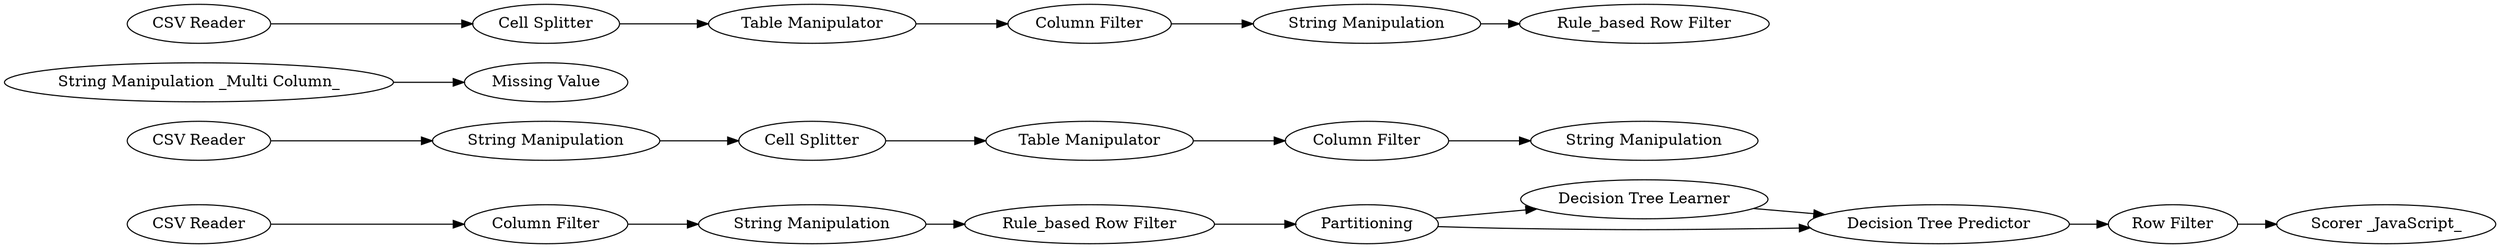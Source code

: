 digraph {
	"-7905792945875286816_2" [label=Partitioning]
	"-7905792945875286816_29" [label="Rule_based Row Filter"]
	"-7905792945875286816_38" [label="CSV Reader"]
	"-7905792945875286816_17" [label="CSV Reader"]
	"-7905792945875286816_19" [label="Cell Splitter"]
	"-7905792945875286816_28" [label="String Manipulation _Multi Column_"]
	"-7905792945875286816_22" [label="Column Filter"]
	"-7905792945875286816_39" [label="Row Filter"]
	"-7905792945875286816_37" [label="Scorer _JavaScript_"]
	"-7905792945875286816_3" [label="Decision Tree Learner"]
	"-7905792945875286816_9" [label="Column Filter"]
	"-7905792945875286816_34" [label="Table Manipulator"]
	"-7905792945875286816_12" [label="Missing Value"]
	"-7905792945875286816_35" [label="Column Filter"]
	"-7905792945875286816_30" [label="String Manipulation"]
	"-7905792945875286816_20" [label="Table Manipulator"]
	"-7905792945875286816_18" [label="String Manipulation"]
	"-7905792945875286816_31" [label="CSV Reader"]
	"-7905792945875286816_27" [label="String Manipulation"]
	"-7905792945875286816_25" [label="String Manipulation"]
	"-7905792945875286816_36" [label="Rule_based Row Filter"]
	"-7905792945875286816_4" [label="Decision Tree Predictor"]
	"-7905792945875286816_33" [label="Cell Splitter"]
	"-7905792945875286816_9" -> "-7905792945875286816_27"
	"-7905792945875286816_17" -> "-7905792945875286816_18"
	"-7905792945875286816_38" -> "-7905792945875286816_9"
	"-7905792945875286816_30" -> "-7905792945875286816_36"
	"-7905792945875286816_20" -> "-7905792945875286816_22"
	"-7905792945875286816_2" -> "-7905792945875286816_3"
	"-7905792945875286816_34" -> "-7905792945875286816_35"
	"-7905792945875286816_35" -> "-7905792945875286816_30"
	"-7905792945875286816_4" -> "-7905792945875286816_39"
	"-7905792945875286816_33" -> "-7905792945875286816_34"
	"-7905792945875286816_27" -> "-7905792945875286816_29"
	"-7905792945875286816_28" -> "-7905792945875286816_12"
	"-7905792945875286816_39" -> "-7905792945875286816_37"
	"-7905792945875286816_3" -> "-7905792945875286816_4"
	"-7905792945875286816_18" -> "-7905792945875286816_19"
	"-7905792945875286816_22" -> "-7905792945875286816_25"
	"-7905792945875286816_29" -> "-7905792945875286816_2"
	"-7905792945875286816_2" -> "-7905792945875286816_4"
	"-7905792945875286816_19" -> "-7905792945875286816_20"
	"-7905792945875286816_31" -> "-7905792945875286816_33"
	rankdir=LR
}
